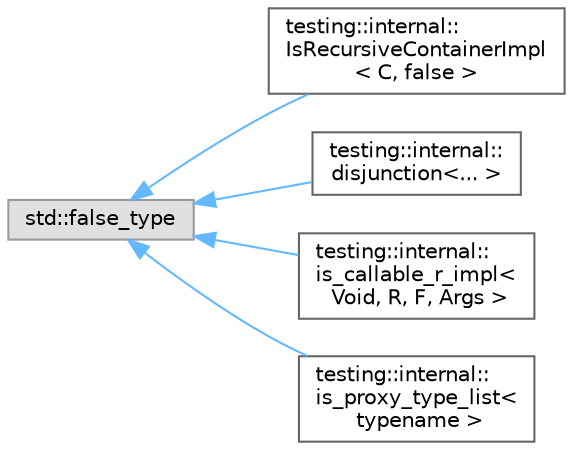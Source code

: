 digraph "Graphical Class Hierarchy"
{
 // LATEX_PDF_SIZE
  bgcolor="transparent";
  edge [fontname=Helvetica,fontsize=10,labelfontname=Helvetica,labelfontsize=10];
  node [fontname=Helvetica,fontsize=10,shape=box,height=0.2,width=0.4];
  rankdir="LR";
  Node0 [id="Node000000",label="std::false_type",height=0.2,width=0.4,color="grey60", fillcolor="#E0E0E0", style="filled",tooltip=" "];
  Node0 -> Node1 [id="edge51_Node000000_Node000001",dir="back",color="steelblue1",style="solid",tooltip=" "];
  Node1 [id="Node000001",label="testing::internal::\lIsRecursiveContainerImpl\l\< C, false \>",height=0.2,width=0.4,color="grey40", fillcolor="white", style="filled",URL="$structtesting_1_1internal_1_1_is_recursive_container_impl_3_01_c_00_01false_01_4.html",tooltip=" "];
  Node0 -> Node2 [id="edge52_Node000000_Node000002",dir="back",color="steelblue1",style="solid",tooltip=" "];
  Node2 [id="Node000002",label="testing::internal::\ldisjunction\<... \>",height=0.2,width=0.4,color="grey40", fillcolor="white", style="filled",URL="$structtesting_1_1internal_1_1disjunction.html",tooltip=" "];
  Node0 -> Node3 [id="edge53_Node000000_Node000003",dir="back",color="steelblue1",style="solid",tooltip=" "];
  Node3 [id="Node000003",label="testing::internal::\lis_callable_r_impl\<\l Void, R, F, Args \>",height=0.2,width=0.4,color="grey40", fillcolor="white", style="filled",URL="$structtesting_1_1internal_1_1is__callable__r__impl.html",tooltip=" "];
  Node0 -> Node4 [id="edge54_Node000000_Node000004",dir="back",color="steelblue1",style="solid",tooltip=" "];
  Node4 [id="Node000004",label="testing::internal::\lis_proxy_type_list\<\l typename \>",height=0.2,width=0.4,color="grey40", fillcolor="white", style="filled",URL="$structtesting_1_1internal_1_1is__proxy__type__list.html",tooltip=" "];
}
